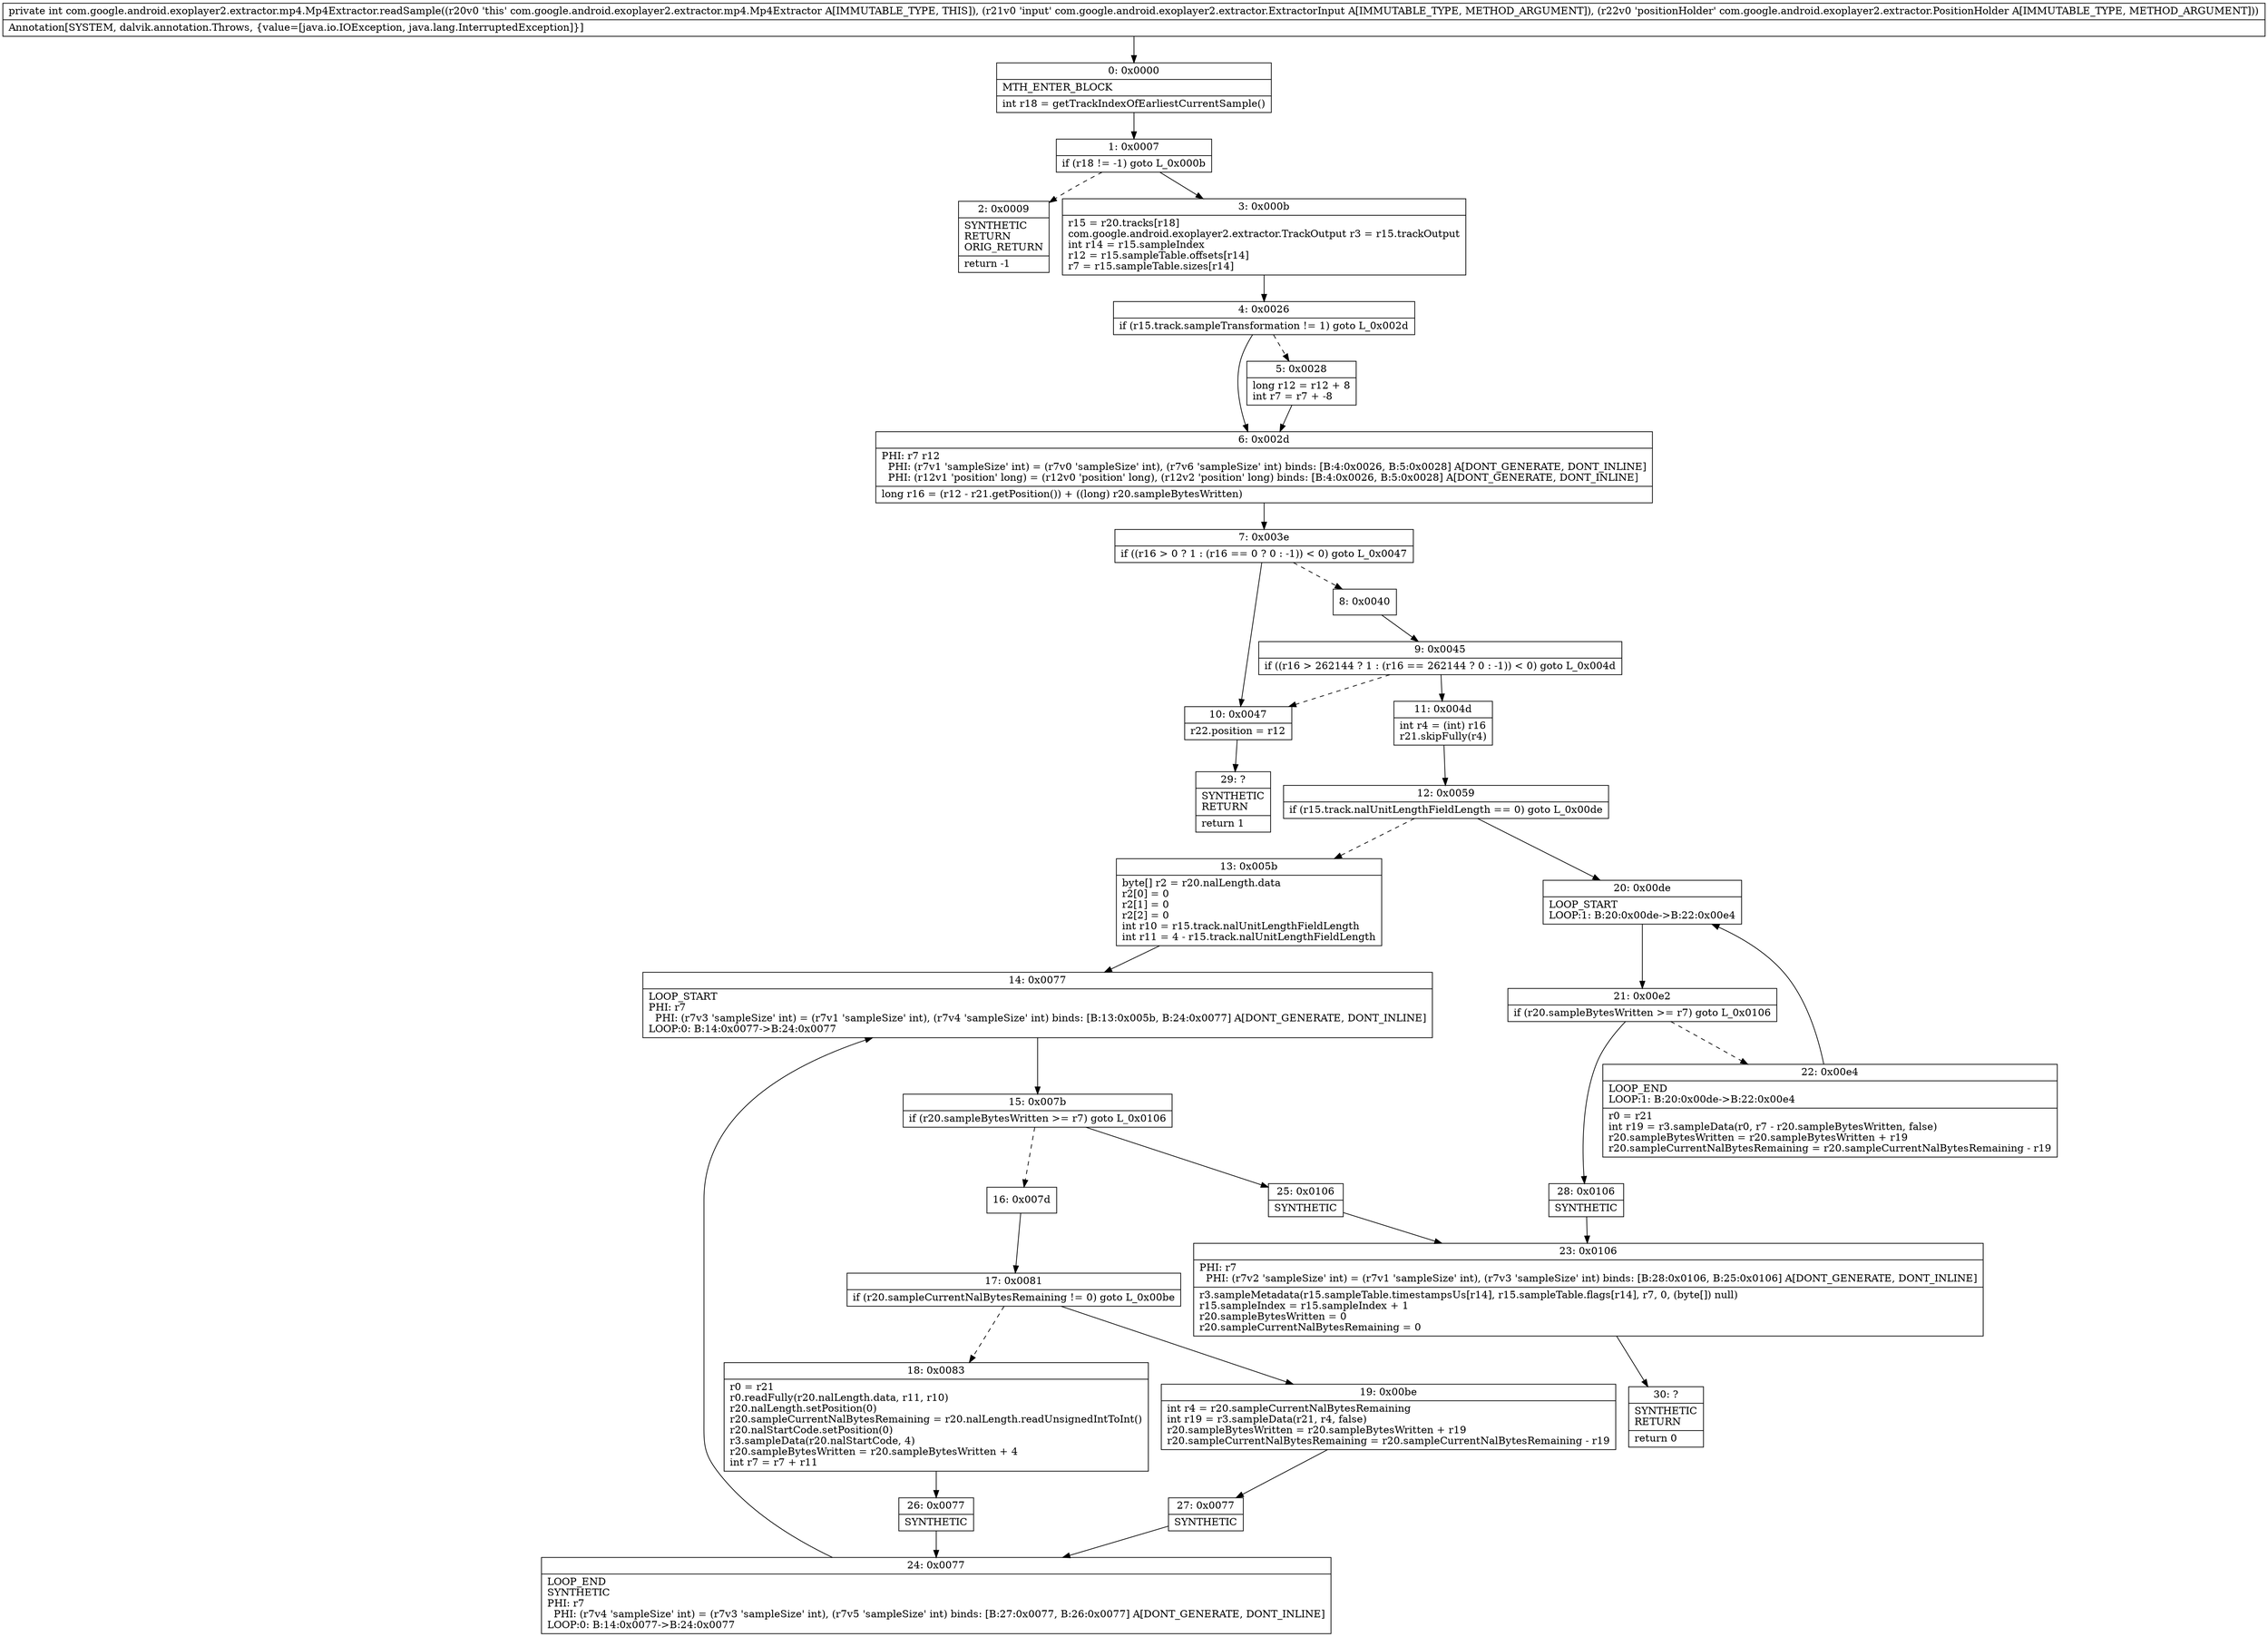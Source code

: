 digraph "CFG forcom.google.android.exoplayer2.extractor.mp4.Mp4Extractor.readSample(Lcom\/google\/android\/exoplayer2\/extractor\/ExtractorInput;Lcom\/google\/android\/exoplayer2\/extractor\/PositionHolder;)I" {
Node_0 [shape=record,label="{0\:\ 0x0000|MTH_ENTER_BLOCK\l|int r18 = getTrackIndexOfEarliestCurrentSample()\l}"];
Node_1 [shape=record,label="{1\:\ 0x0007|if (r18 != \-1) goto L_0x000b\l}"];
Node_2 [shape=record,label="{2\:\ 0x0009|SYNTHETIC\lRETURN\lORIG_RETURN\l|return \-1\l}"];
Node_3 [shape=record,label="{3\:\ 0x000b|r15 = r20.tracks[r18]\lcom.google.android.exoplayer2.extractor.TrackOutput r3 = r15.trackOutput\lint r14 = r15.sampleIndex\lr12 = r15.sampleTable.offsets[r14]\lr7 = r15.sampleTable.sizes[r14]\l}"];
Node_4 [shape=record,label="{4\:\ 0x0026|if (r15.track.sampleTransformation != 1) goto L_0x002d\l}"];
Node_5 [shape=record,label="{5\:\ 0x0028|long r12 = r12 + 8\lint r7 = r7 + \-8\l}"];
Node_6 [shape=record,label="{6\:\ 0x002d|PHI: r7 r12 \l  PHI: (r7v1 'sampleSize' int) = (r7v0 'sampleSize' int), (r7v6 'sampleSize' int) binds: [B:4:0x0026, B:5:0x0028] A[DONT_GENERATE, DONT_INLINE]\l  PHI: (r12v1 'position' long) = (r12v0 'position' long), (r12v2 'position' long) binds: [B:4:0x0026, B:5:0x0028] A[DONT_GENERATE, DONT_INLINE]\l|long r16 = (r12 \- r21.getPosition()) + ((long) r20.sampleBytesWritten)\l}"];
Node_7 [shape=record,label="{7\:\ 0x003e|if ((r16 \> 0 ? 1 : (r16 == 0 ? 0 : \-1)) \< 0) goto L_0x0047\l}"];
Node_8 [shape=record,label="{8\:\ 0x0040}"];
Node_9 [shape=record,label="{9\:\ 0x0045|if ((r16 \> 262144 ? 1 : (r16 == 262144 ? 0 : \-1)) \< 0) goto L_0x004d\l}"];
Node_10 [shape=record,label="{10\:\ 0x0047|r22.position = r12\l}"];
Node_11 [shape=record,label="{11\:\ 0x004d|int r4 = (int) r16\lr21.skipFully(r4)\l}"];
Node_12 [shape=record,label="{12\:\ 0x0059|if (r15.track.nalUnitLengthFieldLength == 0) goto L_0x00de\l}"];
Node_13 [shape=record,label="{13\:\ 0x005b|byte[] r2 = r20.nalLength.data\lr2[0] = 0\lr2[1] = 0\lr2[2] = 0\lint r10 = r15.track.nalUnitLengthFieldLength\lint r11 = 4 \- r15.track.nalUnitLengthFieldLength\l}"];
Node_14 [shape=record,label="{14\:\ 0x0077|LOOP_START\lPHI: r7 \l  PHI: (r7v3 'sampleSize' int) = (r7v1 'sampleSize' int), (r7v4 'sampleSize' int) binds: [B:13:0x005b, B:24:0x0077] A[DONT_GENERATE, DONT_INLINE]\lLOOP:0: B:14:0x0077\-\>B:24:0x0077\l}"];
Node_15 [shape=record,label="{15\:\ 0x007b|if (r20.sampleBytesWritten \>= r7) goto L_0x0106\l}"];
Node_16 [shape=record,label="{16\:\ 0x007d}"];
Node_17 [shape=record,label="{17\:\ 0x0081|if (r20.sampleCurrentNalBytesRemaining != 0) goto L_0x00be\l}"];
Node_18 [shape=record,label="{18\:\ 0x0083|r0 = r21\lr0.readFully(r20.nalLength.data, r11, r10)\lr20.nalLength.setPosition(0)\lr20.sampleCurrentNalBytesRemaining = r20.nalLength.readUnsignedIntToInt()\lr20.nalStartCode.setPosition(0)\lr3.sampleData(r20.nalStartCode, 4)\lr20.sampleBytesWritten = r20.sampleBytesWritten + 4\lint r7 = r7 + r11\l}"];
Node_19 [shape=record,label="{19\:\ 0x00be|int r4 = r20.sampleCurrentNalBytesRemaining\lint r19 = r3.sampleData(r21, r4, false)\lr20.sampleBytesWritten = r20.sampleBytesWritten + r19\lr20.sampleCurrentNalBytesRemaining = r20.sampleCurrentNalBytesRemaining \- r19\l}"];
Node_20 [shape=record,label="{20\:\ 0x00de|LOOP_START\lLOOP:1: B:20:0x00de\-\>B:22:0x00e4\l}"];
Node_21 [shape=record,label="{21\:\ 0x00e2|if (r20.sampleBytesWritten \>= r7) goto L_0x0106\l}"];
Node_22 [shape=record,label="{22\:\ 0x00e4|LOOP_END\lLOOP:1: B:20:0x00de\-\>B:22:0x00e4\l|r0 = r21\lint r19 = r3.sampleData(r0, r7 \- r20.sampleBytesWritten, false)\lr20.sampleBytesWritten = r20.sampleBytesWritten + r19\lr20.sampleCurrentNalBytesRemaining = r20.sampleCurrentNalBytesRemaining \- r19\l}"];
Node_23 [shape=record,label="{23\:\ 0x0106|PHI: r7 \l  PHI: (r7v2 'sampleSize' int) = (r7v1 'sampleSize' int), (r7v3 'sampleSize' int) binds: [B:28:0x0106, B:25:0x0106] A[DONT_GENERATE, DONT_INLINE]\l|r3.sampleMetadata(r15.sampleTable.timestampsUs[r14], r15.sampleTable.flags[r14], r7, 0, (byte[]) null)\lr15.sampleIndex = r15.sampleIndex + 1\lr20.sampleBytesWritten = 0\lr20.sampleCurrentNalBytesRemaining = 0\l}"];
Node_24 [shape=record,label="{24\:\ 0x0077|LOOP_END\lSYNTHETIC\lPHI: r7 \l  PHI: (r7v4 'sampleSize' int) = (r7v3 'sampleSize' int), (r7v5 'sampleSize' int) binds: [B:27:0x0077, B:26:0x0077] A[DONT_GENERATE, DONT_INLINE]\lLOOP:0: B:14:0x0077\-\>B:24:0x0077\l}"];
Node_25 [shape=record,label="{25\:\ 0x0106|SYNTHETIC\l}"];
Node_26 [shape=record,label="{26\:\ 0x0077|SYNTHETIC\l}"];
Node_27 [shape=record,label="{27\:\ 0x0077|SYNTHETIC\l}"];
Node_28 [shape=record,label="{28\:\ 0x0106|SYNTHETIC\l}"];
Node_29 [shape=record,label="{29\:\ ?|SYNTHETIC\lRETURN\l|return 1\l}"];
Node_30 [shape=record,label="{30\:\ ?|SYNTHETIC\lRETURN\l|return 0\l}"];
MethodNode[shape=record,label="{private int com.google.android.exoplayer2.extractor.mp4.Mp4Extractor.readSample((r20v0 'this' com.google.android.exoplayer2.extractor.mp4.Mp4Extractor A[IMMUTABLE_TYPE, THIS]), (r21v0 'input' com.google.android.exoplayer2.extractor.ExtractorInput A[IMMUTABLE_TYPE, METHOD_ARGUMENT]), (r22v0 'positionHolder' com.google.android.exoplayer2.extractor.PositionHolder A[IMMUTABLE_TYPE, METHOD_ARGUMENT]))  | Annotation[SYSTEM, dalvik.annotation.Throws, \{value=[java.io.IOException, java.lang.InterruptedException]\}]\l}"];
MethodNode -> Node_0;
Node_0 -> Node_1;
Node_1 -> Node_2[style=dashed];
Node_1 -> Node_3;
Node_3 -> Node_4;
Node_4 -> Node_5[style=dashed];
Node_4 -> Node_6;
Node_5 -> Node_6;
Node_6 -> Node_7;
Node_7 -> Node_8[style=dashed];
Node_7 -> Node_10;
Node_8 -> Node_9;
Node_9 -> Node_10[style=dashed];
Node_9 -> Node_11;
Node_10 -> Node_29;
Node_11 -> Node_12;
Node_12 -> Node_13[style=dashed];
Node_12 -> Node_20;
Node_13 -> Node_14;
Node_14 -> Node_15;
Node_15 -> Node_16[style=dashed];
Node_15 -> Node_25;
Node_16 -> Node_17;
Node_17 -> Node_18[style=dashed];
Node_17 -> Node_19;
Node_18 -> Node_26;
Node_19 -> Node_27;
Node_20 -> Node_21;
Node_21 -> Node_22[style=dashed];
Node_21 -> Node_28;
Node_22 -> Node_20;
Node_23 -> Node_30;
Node_24 -> Node_14;
Node_25 -> Node_23;
Node_26 -> Node_24;
Node_27 -> Node_24;
Node_28 -> Node_23;
}

